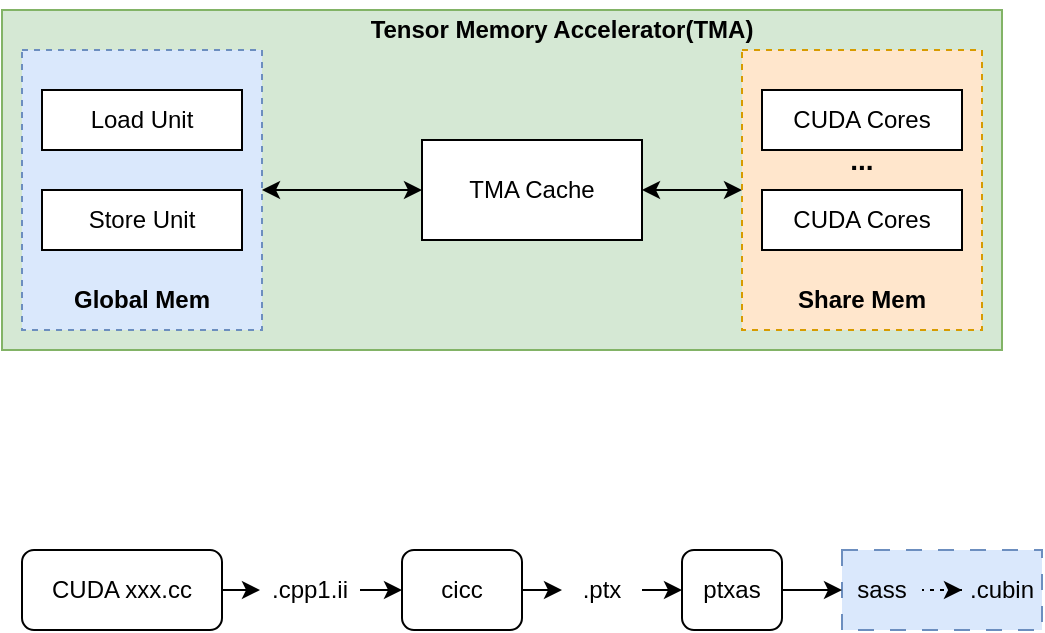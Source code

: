 <mxfile version="26.0.16">
  <diagram name="第 1 页" id="ePOfR6-7XK6J3gQvAiG-">
    <mxGraphModel dx="775" dy="411" grid="1" gridSize="10" guides="1" tooltips="1" connect="1" arrows="1" fold="1" page="1" pageScale="1" pageWidth="827" pageHeight="1169" math="0" shadow="0">
      <root>
        <mxCell id="0" />
        <mxCell id="1" parent="0" />
        <mxCell id="NCkq3VcNT3mjd71MVEYt-35" value="" style="rounded=0;whiteSpace=wrap;html=1;dashed=1;dashPattern=8 8;strokeWidth=1;fillColor=#dae8fc;strokeColor=#6c8ebf;" vertex="1" parent="1">
          <mxGeometry x="520" y="670" width="100" height="40" as="geometry" />
        </mxCell>
        <mxCell id="NCkq3VcNT3mjd71MVEYt-10" value="" style="rounded=0;whiteSpace=wrap;html=1;fillColor=#d5e8d4;strokeColor=#82b366;" vertex="1" parent="1">
          <mxGeometry x="100" y="400" width="500" height="170" as="geometry" />
        </mxCell>
        <mxCell id="NCkq3VcNT3mjd71MVEYt-8" style="edgeStyle=orthogonalEdgeStyle;rounded=0;orthogonalLoop=1;jettySize=auto;html=1;exitX=1;exitY=0.5;exitDx=0;exitDy=0;entryX=0;entryY=0.5;entryDx=0;entryDy=0;startArrow=classic;startFill=1;" edge="1" parent="1" source="NCkq3VcNT3mjd71MVEYt-4" target="NCkq3VcNT3mjd71MVEYt-6">
          <mxGeometry relative="1" as="geometry" />
        </mxCell>
        <mxCell id="NCkq3VcNT3mjd71MVEYt-4" value="" style="rounded=0;whiteSpace=wrap;html=1;dashed=1;fillColor=#dae8fc;strokeColor=#6c8ebf;" vertex="1" parent="1">
          <mxGeometry x="110" y="420" width="120" height="140" as="geometry" />
        </mxCell>
        <mxCell id="NCkq3VcNT3mjd71MVEYt-2" value="Load Unit" style="rounded=0;whiteSpace=wrap;html=1;" vertex="1" parent="1">
          <mxGeometry x="120" y="440" width="100" height="30" as="geometry" />
        </mxCell>
        <mxCell id="NCkq3VcNT3mjd71MVEYt-3" value="Store Unit" style="rounded=0;whiteSpace=wrap;html=1;" vertex="1" parent="1">
          <mxGeometry x="120" y="490" width="100" height="30" as="geometry" />
        </mxCell>
        <mxCell id="NCkq3VcNT3mjd71MVEYt-5" value="Global Mem" style="text;strokeColor=none;align=center;fillColor=none;html=1;verticalAlign=middle;whiteSpace=wrap;rounded=0;fontStyle=1" vertex="1" parent="1">
          <mxGeometry x="100" y="530" width="140" height="30" as="geometry" />
        </mxCell>
        <mxCell id="NCkq3VcNT3mjd71MVEYt-20" style="edgeStyle=orthogonalEdgeStyle;rounded=0;orthogonalLoop=1;jettySize=auto;html=1;exitX=1;exitY=0.5;exitDx=0;exitDy=0;entryX=0;entryY=0.5;entryDx=0;entryDy=0;startArrow=classic;startFill=1;" edge="1" parent="1" source="NCkq3VcNT3mjd71MVEYt-6" target="NCkq3VcNT3mjd71MVEYt-14">
          <mxGeometry relative="1" as="geometry" />
        </mxCell>
        <mxCell id="NCkq3VcNT3mjd71MVEYt-6" value="TMA Cache" style="rounded=0;whiteSpace=wrap;html=1;" vertex="1" parent="1">
          <mxGeometry x="310" y="465" width="110" height="50" as="geometry" />
        </mxCell>
        <mxCell id="NCkq3VcNT3mjd71MVEYt-11" value="Tensor Memory Accelerator(TMA)" style="text;strokeColor=none;align=center;fillColor=none;html=1;verticalAlign=middle;whiteSpace=wrap;rounded=0;fontStyle=1" vertex="1" parent="1">
          <mxGeometry x="260" y="395" width="240" height="30" as="geometry" />
        </mxCell>
        <mxCell id="NCkq3VcNT3mjd71MVEYt-14" value="" style="rounded=0;whiteSpace=wrap;html=1;dashed=1;fillColor=#ffe6cc;strokeColor=#d79b00;" vertex="1" parent="1">
          <mxGeometry x="470" y="420" width="120" height="140" as="geometry" />
        </mxCell>
        <mxCell id="NCkq3VcNT3mjd71MVEYt-15" value="CUDA Cores" style="rounded=0;whiteSpace=wrap;html=1;" vertex="1" parent="1">
          <mxGeometry x="480" y="440" width="100" height="30" as="geometry" />
        </mxCell>
        <mxCell id="NCkq3VcNT3mjd71MVEYt-16" value="CUDA Cores" style="rounded=0;whiteSpace=wrap;html=1;" vertex="1" parent="1">
          <mxGeometry x="480" y="490" width="100" height="30" as="geometry" />
        </mxCell>
        <mxCell id="NCkq3VcNT3mjd71MVEYt-17" value="Share Mem" style="text;strokeColor=none;align=center;fillColor=none;html=1;verticalAlign=middle;whiteSpace=wrap;rounded=0;fontStyle=1" vertex="1" parent="1">
          <mxGeometry x="460" y="530" width="140" height="30" as="geometry" />
        </mxCell>
        <mxCell id="NCkq3VcNT3mjd71MVEYt-18" value="..." style="text;strokeColor=none;align=center;fillColor=none;html=1;verticalAlign=middle;whiteSpace=wrap;rounded=0;fontStyle=1;fontSize=14;" vertex="1" parent="1">
          <mxGeometry x="500" y="460" width="60" height="30" as="geometry" />
        </mxCell>
        <mxCell id="NCkq3VcNT3mjd71MVEYt-23" style="edgeStyle=orthogonalEdgeStyle;rounded=0;orthogonalLoop=1;jettySize=auto;html=1;exitX=1;exitY=0.5;exitDx=0;exitDy=0;entryX=0;entryY=0.5;entryDx=0;entryDy=0;" edge="1" parent="1" source="NCkq3VcNT3mjd71MVEYt-21" target="NCkq3VcNT3mjd71MVEYt-22">
          <mxGeometry relative="1" as="geometry" />
        </mxCell>
        <mxCell id="NCkq3VcNT3mjd71MVEYt-21" value="CUDA xxx.cc" style="rounded=1;whiteSpace=wrap;html=1;" vertex="1" parent="1">
          <mxGeometry x="110" y="670" width="100" height="40" as="geometry" />
        </mxCell>
        <mxCell id="NCkq3VcNT3mjd71MVEYt-25" style="edgeStyle=orthogonalEdgeStyle;rounded=0;orthogonalLoop=1;jettySize=auto;html=1;exitX=1;exitY=0.5;exitDx=0;exitDy=0;entryX=0;entryY=0.5;entryDx=0;entryDy=0;" edge="1" parent="1" source="NCkq3VcNT3mjd71MVEYt-22" target="NCkq3VcNT3mjd71MVEYt-24">
          <mxGeometry relative="1" as="geometry" />
        </mxCell>
        <mxCell id="NCkq3VcNT3mjd71MVEYt-22" value=".cpp1.ii" style="text;strokeColor=none;align=center;fillColor=none;html=1;verticalAlign=middle;whiteSpace=wrap;rounded=0;" vertex="1" parent="1">
          <mxGeometry x="229" y="670" width="50" height="40" as="geometry" />
        </mxCell>
        <mxCell id="NCkq3VcNT3mjd71MVEYt-27" style="edgeStyle=orthogonalEdgeStyle;rounded=0;orthogonalLoop=1;jettySize=auto;html=1;exitX=1;exitY=0.5;exitDx=0;exitDy=0;entryX=0;entryY=0.5;entryDx=0;entryDy=0;" edge="1" parent="1" source="NCkq3VcNT3mjd71MVEYt-24" target="NCkq3VcNT3mjd71MVEYt-26">
          <mxGeometry relative="1" as="geometry" />
        </mxCell>
        <mxCell id="NCkq3VcNT3mjd71MVEYt-24" value="cicc" style="rounded=1;whiteSpace=wrap;html=1;" vertex="1" parent="1">
          <mxGeometry x="300" y="670" width="60" height="40" as="geometry" />
        </mxCell>
        <mxCell id="NCkq3VcNT3mjd71MVEYt-29" style="edgeStyle=orthogonalEdgeStyle;rounded=0;orthogonalLoop=1;jettySize=auto;html=1;exitX=1;exitY=0.5;exitDx=0;exitDy=0;entryX=0;entryY=0.5;entryDx=0;entryDy=0;" edge="1" parent="1" source="NCkq3VcNT3mjd71MVEYt-26" target="NCkq3VcNT3mjd71MVEYt-28">
          <mxGeometry relative="1" as="geometry" />
        </mxCell>
        <mxCell id="NCkq3VcNT3mjd71MVEYt-26" value=".ptx" style="text;strokeColor=none;align=center;fillColor=none;html=1;verticalAlign=middle;whiteSpace=wrap;rounded=0;" vertex="1" parent="1">
          <mxGeometry x="380" y="670" width="40" height="40" as="geometry" />
        </mxCell>
        <mxCell id="NCkq3VcNT3mjd71MVEYt-36" style="edgeStyle=orthogonalEdgeStyle;rounded=0;orthogonalLoop=1;jettySize=auto;html=1;exitX=1;exitY=0.5;exitDx=0;exitDy=0;" edge="1" parent="1" source="NCkq3VcNT3mjd71MVEYt-28" target="NCkq3VcNT3mjd71MVEYt-32">
          <mxGeometry relative="1" as="geometry" />
        </mxCell>
        <mxCell id="NCkq3VcNT3mjd71MVEYt-28" value="ptxas" style="rounded=1;whiteSpace=wrap;html=1;" vertex="1" parent="1">
          <mxGeometry x="440" y="670" width="50" height="40" as="geometry" />
        </mxCell>
        <mxCell id="NCkq3VcNT3mjd71MVEYt-34" value="" style="edgeStyle=orthogonalEdgeStyle;rounded=0;orthogonalLoop=1;jettySize=auto;html=1;dashed=1;dashPattern=1 4;" edge="1" parent="1" source="NCkq3VcNT3mjd71MVEYt-32" target="NCkq3VcNT3mjd71MVEYt-33">
          <mxGeometry relative="1" as="geometry" />
        </mxCell>
        <mxCell id="NCkq3VcNT3mjd71MVEYt-32" value="sass" style="text;strokeColor=none;align=center;fillColor=none;html=1;verticalAlign=middle;whiteSpace=wrap;rounded=0;" vertex="1" parent="1">
          <mxGeometry x="520" y="670" width="40" height="40" as="geometry" />
        </mxCell>
        <mxCell id="NCkq3VcNT3mjd71MVEYt-33" value=".cubin" style="text;strokeColor=none;align=center;fillColor=none;html=1;verticalAlign=middle;whiteSpace=wrap;rounded=0;" vertex="1" parent="1">
          <mxGeometry x="580" y="670" width="40" height="40" as="geometry" />
        </mxCell>
      </root>
    </mxGraphModel>
  </diagram>
</mxfile>
